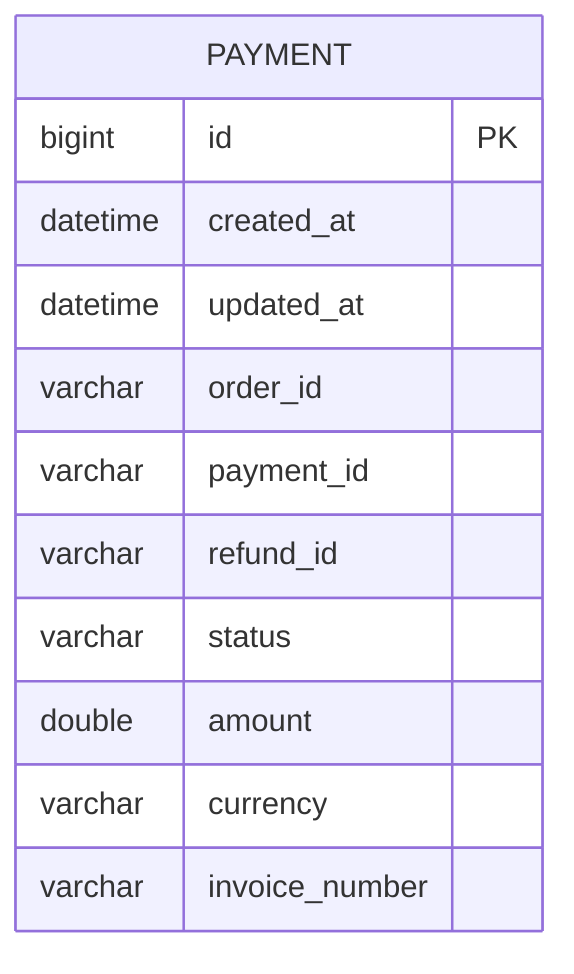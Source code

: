 erDiagram
    PAYMENT {
        bigint id PK
        datetime created_at
        datetime updated_at
        varchar order_id
        varchar payment_id
        varchar refund_id
        varchar status
        double amount
        varchar currency
        varchar invoice_number
    }